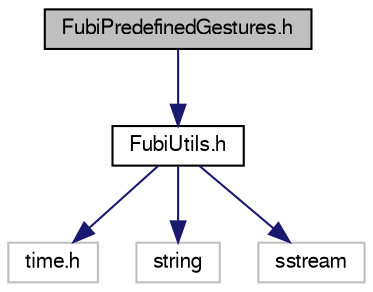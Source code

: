 digraph "FubiPredefinedGestures.h"
{
  edge [fontname="FreeSans",fontsize="10",labelfontname="FreeSans",labelfontsize="10"];
  node [fontname="FreeSans",fontsize="10",shape=record];
  Node1 [label="FubiPredefinedGestures.h",height=0.2,width=0.4,color="black", fillcolor="grey75", style="filled" fontcolor="black"];
  Node1 -> Node2 [color="midnightblue",fontsize="10",style="solid",fontname="FreeSans"];
  Node2 [label="FubiUtils.h",height=0.2,width=0.4,color="black", fillcolor="white", style="filled",URL="$a00045.html",tooltip="Utility functions and data structures. "];
  Node2 -> Node3 [color="midnightblue",fontsize="10",style="solid",fontname="FreeSans"];
  Node3 [label="time.h",height=0.2,width=0.4,color="grey75", fillcolor="white", style="filled"];
  Node2 -> Node4 [color="midnightblue",fontsize="10",style="solid",fontname="FreeSans"];
  Node4 [label="string",height=0.2,width=0.4,color="grey75", fillcolor="white", style="filled"];
  Node2 -> Node5 [color="midnightblue",fontsize="10",style="solid",fontname="FreeSans"];
  Node5 [label="sstream",height=0.2,width=0.4,color="grey75", fillcolor="white", style="filled"];
}
